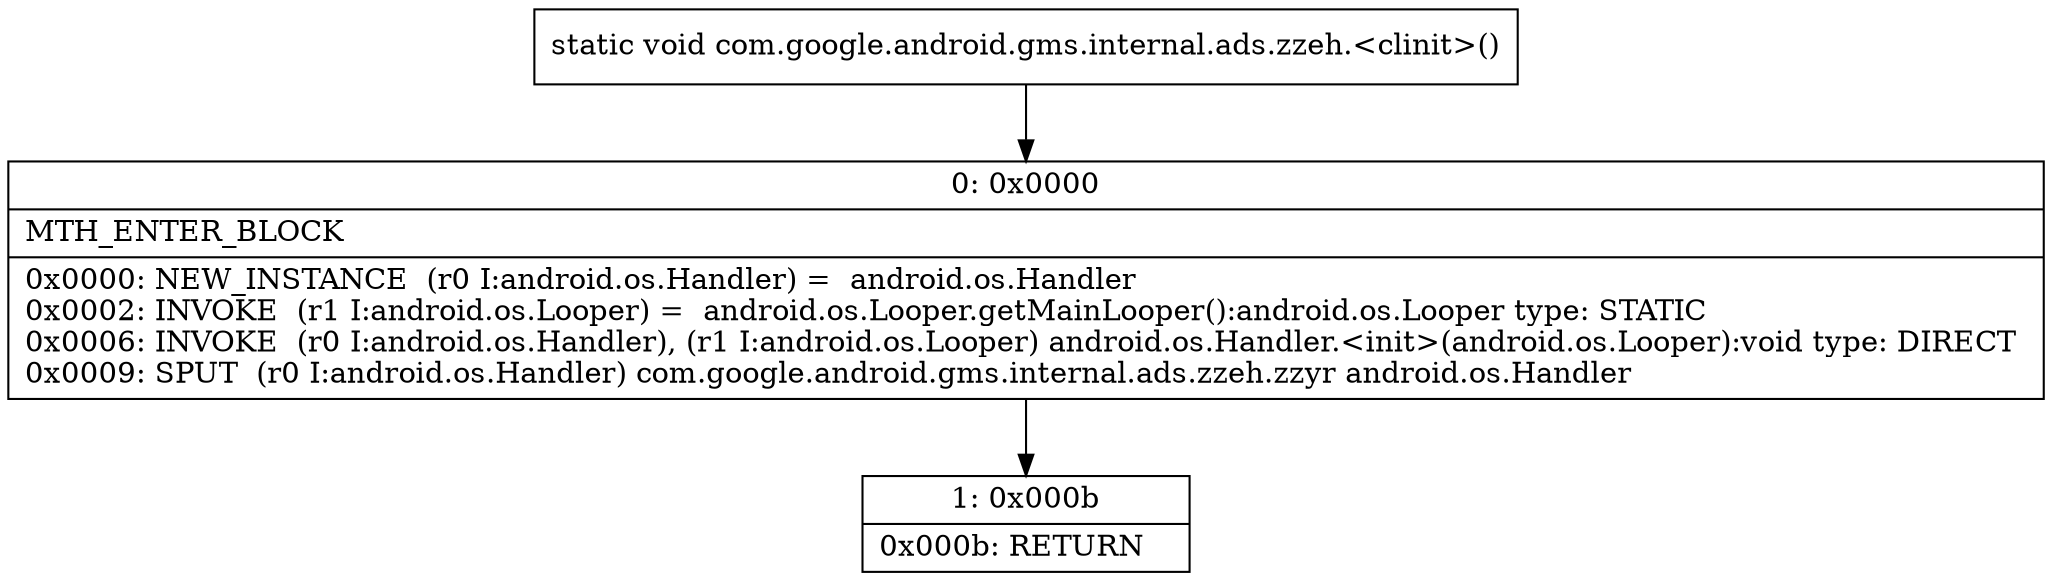 digraph "CFG forcom.google.android.gms.internal.ads.zzeh.\<clinit\>()V" {
Node_0 [shape=record,label="{0\:\ 0x0000|MTH_ENTER_BLOCK\l|0x0000: NEW_INSTANCE  (r0 I:android.os.Handler) =  android.os.Handler \l0x0002: INVOKE  (r1 I:android.os.Looper) =  android.os.Looper.getMainLooper():android.os.Looper type: STATIC \l0x0006: INVOKE  (r0 I:android.os.Handler), (r1 I:android.os.Looper) android.os.Handler.\<init\>(android.os.Looper):void type: DIRECT \l0x0009: SPUT  (r0 I:android.os.Handler) com.google.android.gms.internal.ads.zzeh.zzyr android.os.Handler \l}"];
Node_1 [shape=record,label="{1\:\ 0x000b|0x000b: RETURN   \l}"];
MethodNode[shape=record,label="{static void com.google.android.gms.internal.ads.zzeh.\<clinit\>() }"];
MethodNode -> Node_0;
Node_0 -> Node_1;
}

